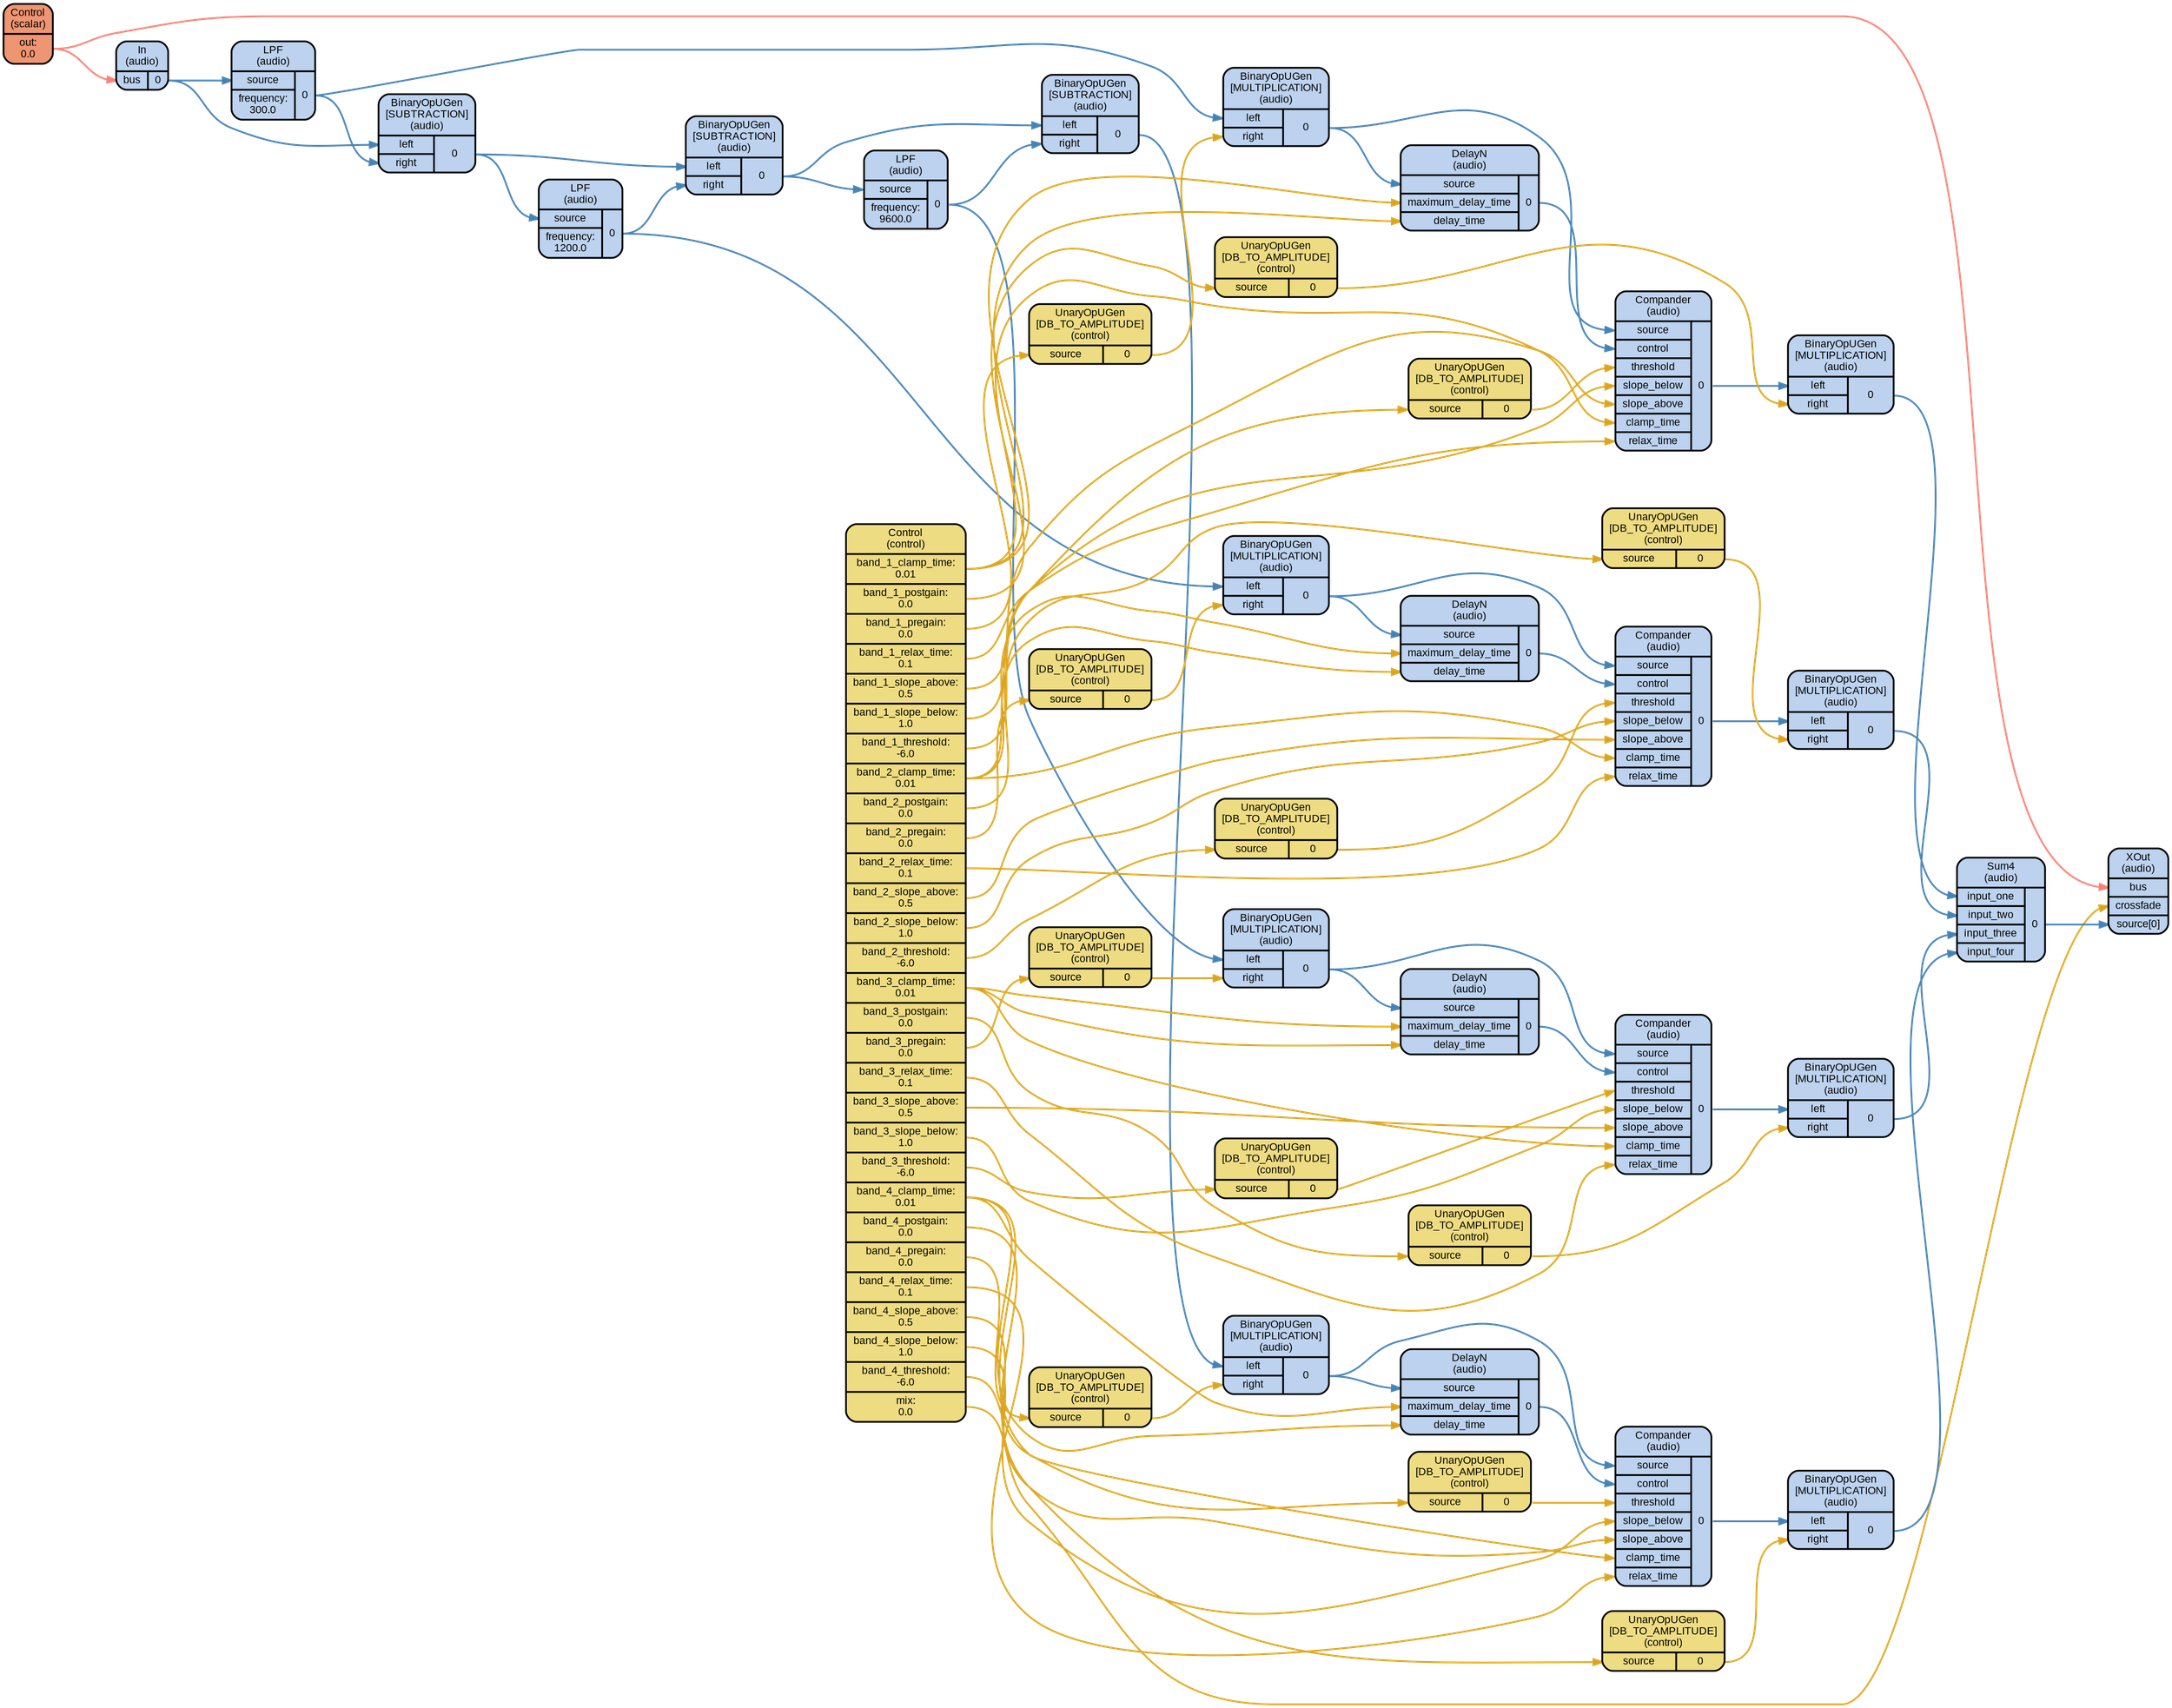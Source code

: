 digraph synthdef_7ac4b835f867fbdd57bc099f4366028c {
    graph [bgcolor=transparent,
        color=lightslategrey,
        dpi=72,
        fontname=Arial,
        outputorder=edgesfirst,
        overlap=prism,
        penwidth=2,
        rankdir=LR,
        ranksep=1,
        splines=spline,
        style="dotted, rounded"];
    node [fontname=Arial,
        fontsize=12,
        penwidth=2,
        shape=Mrecord,
        style="filled, rounded"];
    edge [penwidth=2];
    ugen_0 [fillcolor=lightsalmon2,
        label="<f_0> Control\n(scalar) | { { <f_1_0_0> out:\n0.0 } }"];
    ugen_1 [fillcolor=lightsteelblue2,
        label="<f_0> In\n(audio) | { { <f_1_0_0> bus } | { <f_1_1_0> 0 } }"];
    ugen_2 [fillcolor=lightsteelblue2,
        label="<f_0> LPF\n(audio) | { { <f_1_0_0> source | <f_1_0_1> frequency:\n300.0 } | { <f_1_1_0> 0 } }"];
    ugen_3 [fillcolor=lightsteelblue2,
        label="<f_0> BinaryOpUGen\n[SUBTRACTION]\n(audio) | { { <f_1_0_0> left | <f_1_0_1> right } | { <f_1_1_0> 0 } }"];
    ugen_4 [fillcolor=lightsteelblue2,
        label="<f_0> LPF\n(audio) | { { <f_1_0_0> source | <f_1_0_1> frequency:\n1200.0 } | { <f_1_1_0> 0 } }"];
    ugen_5 [fillcolor=lightsteelblue2,
        label="<f_0> BinaryOpUGen\n[SUBTRACTION]\n(audio) | { { <f_1_0_0> left | <f_1_0_1> right } | { <f_1_1_0> 0 } }"];
    ugen_6 [fillcolor=lightsteelblue2,
        label="<f_0> LPF\n(audio) | { { <f_1_0_0> source | <f_1_0_1> frequency:\n9600.0 } | { <f_1_1_0> 0 } }"];
    ugen_7 [fillcolor=lightsteelblue2,
        label="<f_0> BinaryOpUGen\n[SUBTRACTION]\n(audio) | { { <f_1_0_0> left | <f_1_0_1> right } | { <f_1_1_0> 0 } }"];
    ugen_8 [fillcolor=lightgoldenrod2,
        label="<f_0> Control\n(control) | { { <f_1_0_0> band_1_clamp_time:\n0.01 | <f_1_0_1> band_1_postgain:\n0.0 | <f_1_0_2> band_1_pregain:\n0.0 | <f_1_0_3> band_1_relax_time:\n0.1 | <f_1_0_4> band_1_slope_above:\n0.5 | <f_1_0_5> band_1_slope_below:\n1.0 | <f_1_0_6> band_1_threshold:\n-6.0 | <f_1_0_7> band_2_clamp_time:\n0.01 | <f_1_0_8> band_2_postgain:\n0.0 | <f_1_0_9> band_2_pregain:\n0.0 | <f_1_0_10> band_2_relax_time:\n0.1 | <f_1_0_11> band_2_slope_above:\n0.5 | <f_1_0_12> band_2_slope_below:\n1.0 | <f_1_0_13> band_2_threshold:\n-6.0 | <f_1_0_14> band_3_clamp_time:\n0.01 | <f_1_0_15> band_3_postgain:\n0.0 | <f_1_0_16> band_3_pregain:\n0.0 | <f_1_0_17> band_3_relax_time:\n0.1 | <f_1_0_18> band_3_slope_above:\n0.5 | <f_1_0_19> band_3_slope_below:\n1.0 | <f_1_0_20> band_3_threshold:\n-6.0 | <f_1_0_21> band_4_clamp_time:\n0.01 | <f_1_0_22> band_4_postgain:\n0.0 | <f_1_0_23> band_4_pregain:\n0.0 | <f_1_0_24> band_4_relax_time:\n0.1 | <f_1_0_25> band_4_slope_above:\n0.5 | <f_1_0_26> band_4_slope_below:\n1.0 | <f_1_0_27> band_4_threshold:\n-6.0 | <f_1_0_28> mix:\n0.0 } }"];
    ugen_9 [fillcolor=lightgoldenrod2,
        label="<f_0> UnaryOpUGen\n[DB_TO_AMPLITUDE]\n(control) | { { <f_1_0_0> source } | { <f_1_1_0> 0 } }"];
    ugen_10 [fillcolor=lightsteelblue2,
        label="<f_0> BinaryOpUGen\n[MULTIPLICATION]\n(audio) | { { <f_1_0_0> left | <f_1_0_1> right } | { <f_1_1_0> 0 } }"];
    ugen_11 [fillcolor=lightsteelblue2,
        label="<f_0> DelayN\n(audio) | { { <f_1_0_0> source | <f_1_0_1> maximum_delay_time | <f_1_0_2> delay_time } | { <f_1_1_0> 0 } }"];
    ugen_12 [fillcolor=lightgoldenrod2,
        label="<f_0> UnaryOpUGen\n[DB_TO_AMPLITUDE]\n(control) | { { <f_1_0_0> source } | { <f_1_1_0> 0 } }"];
    ugen_13 [fillcolor=lightsteelblue2,
        label="<f_0> Compander\n(audio) | { { <f_1_0_0> source | <f_1_0_1> control | <f_1_0_2> threshold | <f_1_0_3> slope_below | <f_1_0_4> slope_above | <f_1_0_5> clamp_time | <f_1_0_6> relax_time } | { <f_1_1_0> 0 } }"];
    ugen_14 [fillcolor=lightgoldenrod2,
        label="<f_0> UnaryOpUGen\n[DB_TO_AMPLITUDE]\n(control) | { { <f_1_0_0> source } | { <f_1_1_0> 0 } }"];
    ugen_15 [fillcolor=lightsteelblue2,
        label="<f_0> BinaryOpUGen\n[MULTIPLICATION]\n(audio) | { { <f_1_0_0> left | <f_1_0_1> right } | { <f_1_1_0> 0 } }"];
    ugen_16 [fillcolor=lightgoldenrod2,
        label="<f_0> UnaryOpUGen\n[DB_TO_AMPLITUDE]\n(control) | { { <f_1_0_0> source } | { <f_1_1_0> 0 } }"];
    ugen_17 [fillcolor=lightsteelblue2,
        label="<f_0> BinaryOpUGen\n[MULTIPLICATION]\n(audio) | { { <f_1_0_0> left | <f_1_0_1> right } | { <f_1_1_0> 0 } }"];
    ugen_18 [fillcolor=lightsteelblue2,
        label="<f_0> DelayN\n(audio) | { { <f_1_0_0> source | <f_1_0_1> maximum_delay_time | <f_1_0_2> delay_time } | { <f_1_1_0> 0 } }"];
    ugen_19 [fillcolor=lightgoldenrod2,
        label="<f_0> UnaryOpUGen\n[DB_TO_AMPLITUDE]\n(control) | { { <f_1_0_0> source } | { <f_1_1_0> 0 } }"];
    ugen_20 [fillcolor=lightsteelblue2,
        label="<f_0> Compander\n(audio) | { { <f_1_0_0> source | <f_1_0_1> control | <f_1_0_2> threshold | <f_1_0_3> slope_below | <f_1_0_4> slope_above | <f_1_0_5> clamp_time | <f_1_0_6> relax_time } | { <f_1_1_0> 0 } }"];
    ugen_21 [fillcolor=lightgoldenrod2,
        label="<f_0> UnaryOpUGen\n[DB_TO_AMPLITUDE]\n(control) | { { <f_1_0_0> source } | { <f_1_1_0> 0 } }"];
    ugen_22 [fillcolor=lightsteelblue2,
        label="<f_0> BinaryOpUGen\n[MULTIPLICATION]\n(audio) | { { <f_1_0_0> left | <f_1_0_1> right } | { <f_1_1_0> 0 } }"];
    ugen_23 [fillcolor=lightgoldenrod2,
        label="<f_0> UnaryOpUGen\n[DB_TO_AMPLITUDE]\n(control) | { { <f_1_0_0> source } | { <f_1_1_0> 0 } }"];
    ugen_24 [fillcolor=lightsteelblue2,
        label="<f_0> BinaryOpUGen\n[MULTIPLICATION]\n(audio) | { { <f_1_0_0> left | <f_1_0_1> right } | { <f_1_1_0> 0 } }"];
    ugen_25 [fillcolor=lightsteelblue2,
        label="<f_0> DelayN\n(audio) | { { <f_1_0_0> source | <f_1_0_1> maximum_delay_time | <f_1_0_2> delay_time } | { <f_1_1_0> 0 } }"];
    ugen_26 [fillcolor=lightgoldenrod2,
        label="<f_0> UnaryOpUGen\n[DB_TO_AMPLITUDE]\n(control) | { { <f_1_0_0> source } | { <f_1_1_0> 0 } }"];
    ugen_27 [fillcolor=lightsteelblue2,
        label="<f_0> Compander\n(audio) | { { <f_1_0_0> source | <f_1_0_1> control | <f_1_0_2> threshold | <f_1_0_3> slope_below | <f_1_0_4> slope_above | <f_1_0_5> clamp_time | <f_1_0_6> relax_time } | { <f_1_1_0> 0 } }"];
    ugen_28 [fillcolor=lightgoldenrod2,
        label="<f_0> UnaryOpUGen\n[DB_TO_AMPLITUDE]\n(control) | { { <f_1_0_0> source } | { <f_1_1_0> 0 } }"];
    ugen_29 [fillcolor=lightsteelblue2,
        label="<f_0> BinaryOpUGen\n[MULTIPLICATION]\n(audio) | { { <f_1_0_0> left | <f_1_0_1> right } | { <f_1_1_0> 0 } }"];
    ugen_30 [fillcolor=lightgoldenrod2,
        label="<f_0> UnaryOpUGen\n[DB_TO_AMPLITUDE]\n(control) | { { <f_1_0_0> source } | { <f_1_1_0> 0 } }"];
    ugen_31 [fillcolor=lightsteelblue2,
        label="<f_0> BinaryOpUGen\n[MULTIPLICATION]\n(audio) | { { <f_1_0_0> left | <f_1_0_1> right } | { <f_1_1_0> 0 } }"];
    ugen_32 [fillcolor=lightsteelblue2,
        label="<f_0> DelayN\n(audio) | { { <f_1_0_0> source | <f_1_0_1> maximum_delay_time | <f_1_0_2> delay_time } | { <f_1_1_0> 0 } }"];
    ugen_33 [fillcolor=lightgoldenrod2,
        label="<f_0> UnaryOpUGen\n[DB_TO_AMPLITUDE]\n(control) | { { <f_1_0_0> source } | { <f_1_1_0> 0 } }"];
    ugen_34 [fillcolor=lightsteelblue2,
        label="<f_0> Compander\n(audio) | { { <f_1_0_0> source | <f_1_0_1> control | <f_1_0_2> threshold | <f_1_0_3> slope_below | <f_1_0_4> slope_above | <f_1_0_5> clamp_time | <f_1_0_6> relax_time } | { <f_1_1_0> 0 } }"];
    ugen_35 [fillcolor=lightgoldenrod2,
        label="<f_0> UnaryOpUGen\n[DB_TO_AMPLITUDE]\n(control) | { { <f_1_0_0> source } | { <f_1_1_0> 0 } }"];
    ugen_36 [fillcolor=lightsteelblue2,
        label="<f_0> BinaryOpUGen\n[MULTIPLICATION]\n(audio) | { { <f_1_0_0> left | <f_1_0_1> right } | { <f_1_1_0> 0 } }"];
    ugen_37 [fillcolor=lightsteelblue2,
        label="<f_0> Sum4\n(audio) | { { <f_1_0_0> input_one | <f_1_0_1> input_two | <f_1_0_2> input_three | <f_1_0_3> input_four } | { <f_1_1_0> 0 } }"];
    ugen_38 [fillcolor=lightsteelblue2,
        label="<f_0> XOut\n(audio) | { { <f_1_0_0> bus | <f_1_0_1> crossfade | <f_1_0_2> source[0] } }"];
    ugen_0:f_1_0_0:e -> ugen_1:f_1_0_0:w [color=salmon];
    ugen_0:f_1_0_0:e -> ugen_38:f_1_0_0:w [color=salmon];
    ugen_1:f_1_1_0:e -> ugen_2:f_1_0_0:w [color=steelblue];
    ugen_1:f_1_1_0:e -> ugen_3:f_1_0_0:w [color=steelblue];
    ugen_2:f_1_1_0:e -> ugen_3:f_1_0_1:w [color=steelblue];
    ugen_2:f_1_1_0:e -> ugen_10:f_1_0_0:w [color=steelblue];
    ugen_3:f_1_1_0:e -> ugen_4:f_1_0_0:w [color=steelblue];
    ugen_3:f_1_1_0:e -> ugen_5:f_1_0_0:w [color=steelblue];
    ugen_4:f_1_1_0:e -> ugen_5:f_1_0_1:w [color=steelblue];
    ugen_4:f_1_1_0:e -> ugen_17:f_1_0_0:w [color=steelblue];
    ugen_5:f_1_1_0:e -> ugen_6:f_1_0_0:w [color=steelblue];
    ugen_5:f_1_1_0:e -> ugen_7:f_1_0_0:w [color=steelblue];
    ugen_6:f_1_1_0:e -> ugen_7:f_1_0_1:w [color=steelblue];
    ugen_6:f_1_1_0:e -> ugen_24:f_1_0_0:w [color=steelblue];
    ugen_7:f_1_1_0:e -> ugen_31:f_1_0_0:w [color=steelblue];
    ugen_8:f_1_0_0:e -> ugen_11:f_1_0_1:w [color=goldenrod];
    ugen_8:f_1_0_0:e -> ugen_11:f_1_0_2:w [color=goldenrod];
    ugen_8:f_1_0_0:e -> ugen_13:f_1_0_5:w [color=goldenrod];
    ugen_8:f_1_0_1:e -> ugen_14:f_1_0_0:w [color=goldenrod];
    ugen_8:f_1_0_2:e -> ugen_9:f_1_0_0:w [color=goldenrod];
    ugen_8:f_1_0_3:e -> ugen_13:f_1_0_6:w [color=goldenrod];
    ugen_8:f_1_0_4:e -> ugen_13:f_1_0_4:w [color=goldenrod];
    ugen_8:f_1_0_5:e -> ugen_13:f_1_0_3:w [color=goldenrod];
    ugen_8:f_1_0_6:e -> ugen_12:f_1_0_0:w [color=goldenrod];
    ugen_8:f_1_0_7:e -> ugen_18:f_1_0_1:w [color=goldenrod];
    ugen_8:f_1_0_7:e -> ugen_18:f_1_0_2:w [color=goldenrod];
    ugen_8:f_1_0_7:e -> ugen_20:f_1_0_5:w [color=goldenrod];
    ugen_8:f_1_0_8:e -> ugen_21:f_1_0_0:w [color=goldenrod];
    ugen_8:f_1_0_9:e -> ugen_16:f_1_0_0:w [color=goldenrod];
    ugen_8:f_1_0_10:e -> ugen_20:f_1_0_6:w [color=goldenrod];
    ugen_8:f_1_0_11:e -> ugen_20:f_1_0_4:w [color=goldenrod];
    ugen_8:f_1_0_12:e -> ugen_20:f_1_0_3:w [color=goldenrod];
    ugen_8:f_1_0_13:e -> ugen_19:f_1_0_0:w [color=goldenrod];
    ugen_8:f_1_0_14:e -> ugen_25:f_1_0_1:w [color=goldenrod];
    ugen_8:f_1_0_14:e -> ugen_25:f_1_0_2:w [color=goldenrod];
    ugen_8:f_1_0_14:e -> ugen_27:f_1_0_5:w [color=goldenrod];
    ugen_8:f_1_0_15:e -> ugen_28:f_1_0_0:w [color=goldenrod];
    ugen_8:f_1_0_16:e -> ugen_23:f_1_0_0:w [color=goldenrod];
    ugen_8:f_1_0_17:e -> ugen_27:f_1_0_6:w [color=goldenrod];
    ugen_8:f_1_0_18:e -> ugen_27:f_1_0_4:w [color=goldenrod];
    ugen_8:f_1_0_19:e -> ugen_27:f_1_0_3:w [color=goldenrod];
    ugen_8:f_1_0_20:e -> ugen_26:f_1_0_0:w [color=goldenrod];
    ugen_8:f_1_0_21:e -> ugen_32:f_1_0_1:w [color=goldenrod];
    ugen_8:f_1_0_21:e -> ugen_32:f_1_0_2:w [color=goldenrod];
    ugen_8:f_1_0_21:e -> ugen_34:f_1_0_5:w [color=goldenrod];
    ugen_8:f_1_0_22:e -> ugen_35:f_1_0_0:w [color=goldenrod];
    ugen_8:f_1_0_23:e -> ugen_30:f_1_0_0:w [color=goldenrod];
    ugen_8:f_1_0_24:e -> ugen_34:f_1_0_6:w [color=goldenrod];
    ugen_8:f_1_0_25:e -> ugen_34:f_1_0_4:w [color=goldenrod];
    ugen_8:f_1_0_26:e -> ugen_34:f_1_0_3:w [color=goldenrod];
    ugen_8:f_1_0_27:e -> ugen_33:f_1_0_0:w [color=goldenrod];
    ugen_8:f_1_0_28:e -> ugen_38:f_1_0_1:w [color=goldenrod];
    ugen_9:f_1_1_0:e -> ugen_10:f_1_0_1:w [color=goldenrod];
    ugen_10:f_1_1_0:e -> ugen_11:f_1_0_0:w [color=steelblue];
    ugen_10:f_1_1_0:e -> ugen_13:f_1_0_0:w [color=steelblue];
    ugen_11:f_1_1_0:e -> ugen_13:f_1_0_1:w [color=steelblue];
    ugen_12:f_1_1_0:e -> ugen_13:f_1_0_2:w [color=goldenrod];
    ugen_13:f_1_1_0:e -> ugen_15:f_1_0_0:w [color=steelblue];
    ugen_14:f_1_1_0:e -> ugen_15:f_1_0_1:w [color=goldenrod];
    ugen_15:f_1_1_0:e -> ugen_37:f_1_0_0:w [color=steelblue];
    ugen_16:f_1_1_0:e -> ugen_17:f_1_0_1:w [color=goldenrod];
    ugen_17:f_1_1_0:e -> ugen_18:f_1_0_0:w [color=steelblue];
    ugen_17:f_1_1_0:e -> ugen_20:f_1_0_0:w [color=steelblue];
    ugen_18:f_1_1_0:e -> ugen_20:f_1_0_1:w [color=steelblue];
    ugen_19:f_1_1_0:e -> ugen_20:f_1_0_2:w [color=goldenrod];
    ugen_20:f_1_1_0:e -> ugen_22:f_1_0_0:w [color=steelblue];
    ugen_21:f_1_1_0:e -> ugen_22:f_1_0_1:w [color=goldenrod];
    ugen_22:f_1_1_0:e -> ugen_37:f_1_0_1:w [color=steelblue];
    ugen_23:f_1_1_0:e -> ugen_24:f_1_0_1:w [color=goldenrod];
    ugen_24:f_1_1_0:e -> ugen_25:f_1_0_0:w [color=steelblue];
    ugen_24:f_1_1_0:e -> ugen_27:f_1_0_0:w [color=steelblue];
    ugen_25:f_1_1_0:e -> ugen_27:f_1_0_1:w [color=steelblue];
    ugen_26:f_1_1_0:e -> ugen_27:f_1_0_2:w [color=goldenrod];
    ugen_27:f_1_1_0:e -> ugen_29:f_1_0_0:w [color=steelblue];
    ugen_28:f_1_1_0:e -> ugen_29:f_1_0_1:w [color=goldenrod];
    ugen_29:f_1_1_0:e -> ugen_37:f_1_0_2:w [color=steelblue];
    ugen_30:f_1_1_0:e -> ugen_31:f_1_0_1:w [color=goldenrod];
    ugen_31:f_1_1_0:e -> ugen_32:f_1_0_0:w [color=steelblue];
    ugen_31:f_1_1_0:e -> ugen_34:f_1_0_0:w [color=steelblue];
    ugen_32:f_1_1_0:e -> ugen_34:f_1_0_1:w [color=steelblue];
    ugen_33:f_1_1_0:e -> ugen_34:f_1_0_2:w [color=goldenrod];
    ugen_34:f_1_1_0:e -> ugen_36:f_1_0_0:w [color=steelblue];
    ugen_35:f_1_1_0:e -> ugen_36:f_1_0_1:w [color=goldenrod];
    ugen_36:f_1_1_0:e -> ugen_37:f_1_0_3:w [color=steelblue];
    ugen_37:f_1_1_0:e -> ugen_38:f_1_0_2:w [color=steelblue];
}